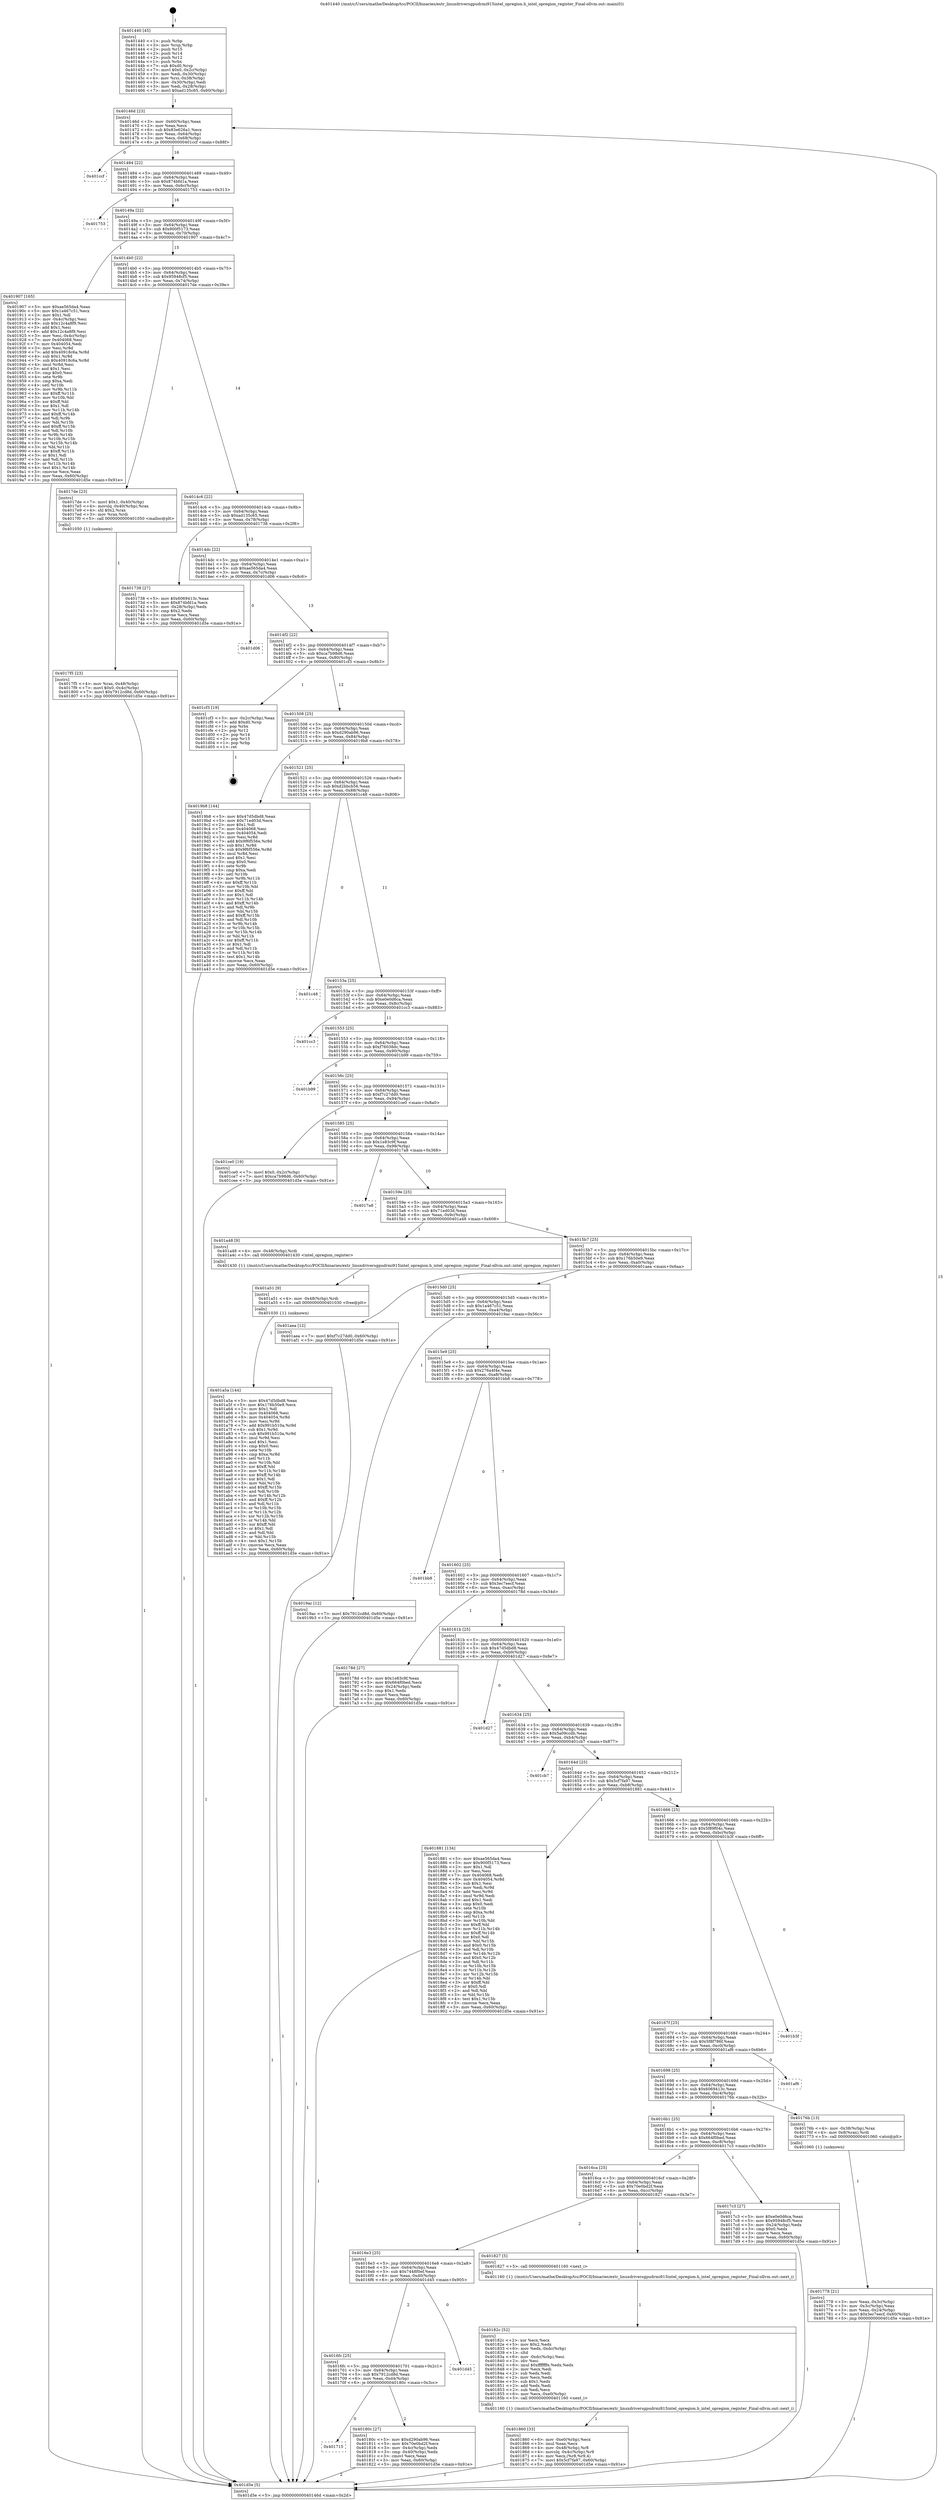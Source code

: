 digraph "0x401440" {
  label = "0x401440 (/mnt/c/Users/mathe/Desktop/tcc/POCII/binaries/extr_linuxdriversgpudrmi915intel_opregion.h_intel_opregion_register_Final-ollvm.out::main(0))"
  labelloc = "t"
  node[shape=record]

  Entry [label="",width=0.3,height=0.3,shape=circle,fillcolor=black,style=filled]
  "0x40146d" [label="{
     0x40146d [23]\l
     | [instrs]\l
     &nbsp;&nbsp;0x40146d \<+3\>: mov -0x60(%rbp),%eax\l
     &nbsp;&nbsp;0x401470 \<+2\>: mov %eax,%ecx\l
     &nbsp;&nbsp;0x401472 \<+6\>: sub $0x83e626a1,%ecx\l
     &nbsp;&nbsp;0x401478 \<+3\>: mov %eax,-0x64(%rbp)\l
     &nbsp;&nbsp;0x40147b \<+3\>: mov %ecx,-0x68(%rbp)\l
     &nbsp;&nbsp;0x40147e \<+6\>: je 0000000000401ccf \<main+0x88f\>\l
  }"]
  "0x401ccf" [label="{
     0x401ccf\l
  }", style=dashed]
  "0x401484" [label="{
     0x401484 [22]\l
     | [instrs]\l
     &nbsp;&nbsp;0x401484 \<+5\>: jmp 0000000000401489 \<main+0x49\>\l
     &nbsp;&nbsp;0x401489 \<+3\>: mov -0x64(%rbp),%eax\l
     &nbsp;&nbsp;0x40148c \<+5\>: sub $0x874bfd1a,%eax\l
     &nbsp;&nbsp;0x401491 \<+3\>: mov %eax,-0x6c(%rbp)\l
     &nbsp;&nbsp;0x401494 \<+6\>: je 0000000000401753 \<main+0x313\>\l
  }"]
  Exit [label="",width=0.3,height=0.3,shape=circle,fillcolor=black,style=filled,peripheries=2]
  "0x401753" [label="{
     0x401753\l
  }", style=dashed]
  "0x40149a" [label="{
     0x40149a [22]\l
     | [instrs]\l
     &nbsp;&nbsp;0x40149a \<+5\>: jmp 000000000040149f \<main+0x5f\>\l
     &nbsp;&nbsp;0x40149f \<+3\>: mov -0x64(%rbp),%eax\l
     &nbsp;&nbsp;0x4014a2 \<+5\>: sub $0x900f5173,%eax\l
     &nbsp;&nbsp;0x4014a7 \<+3\>: mov %eax,-0x70(%rbp)\l
     &nbsp;&nbsp;0x4014aa \<+6\>: je 0000000000401907 \<main+0x4c7\>\l
  }"]
  "0x401a5a" [label="{
     0x401a5a [144]\l
     | [instrs]\l
     &nbsp;&nbsp;0x401a5a \<+5\>: mov $0x47d5dbd8,%eax\l
     &nbsp;&nbsp;0x401a5f \<+5\>: mov $0x176b50e9,%ecx\l
     &nbsp;&nbsp;0x401a64 \<+2\>: mov $0x1,%dl\l
     &nbsp;&nbsp;0x401a66 \<+7\>: mov 0x404068,%esi\l
     &nbsp;&nbsp;0x401a6d \<+8\>: mov 0x404054,%r8d\l
     &nbsp;&nbsp;0x401a75 \<+3\>: mov %esi,%r9d\l
     &nbsp;&nbsp;0x401a78 \<+7\>: add $0x991b510a,%r9d\l
     &nbsp;&nbsp;0x401a7f \<+4\>: sub $0x1,%r9d\l
     &nbsp;&nbsp;0x401a83 \<+7\>: sub $0x991b510a,%r9d\l
     &nbsp;&nbsp;0x401a8a \<+4\>: imul %r9d,%esi\l
     &nbsp;&nbsp;0x401a8e \<+3\>: and $0x1,%esi\l
     &nbsp;&nbsp;0x401a91 \<+3\>: cmp $0x0,%esi\l
     &nbsp;&nbsp;0x401a94 \<+4\>: sete %r10b\l
     &nbsp;&nbsp;0x401a98 \<+4\>: cmp $0xa,%r8d\l
     &nbsp;&nbsp;0x401a9c \<+4\>: setl %r11b\l
     &nbsp;&nbsp;0x401aa0 \<+3\>: mov %r10b,%bl\l
     &nbsp;&nbsp;0x401aa3 \<+3\>: xor $0xff,%bl\l
     &nbsp;&nbsp;0x401aa6 \<+3\>: mov %r11b,%r14b\l
     &nbsp;&nbsp;0x401aa9 \<+4\>: xor $0xff,%r14b\l
     &nbsp;&nbsp;0x401aad \<+3\>: xor $0x1,%dl\l
     &nbsp;&nbsp;0x401ab0 \<+3\>: mov %bl,%r15b\l
     &nbsp;&nbsp;0x401ab3 \<+4\>: and $0xff,%r15b\l
     &nbsp;&nbsp;0x401ab7 \<+3\>: and %dl,%r10b\l
     &nbsp;&nbsp;0x401aba \<+3\>: mov %r14b,%r12b\l
     &nbsp;&nbsp;0x401abd \<+4\>: and $0xff,%r12b\l
     &nbsp;&nbsp;0x401ac1 \<+3\>: and %dl,%r11b\l
     &nbsp;&nbsp;0x401ac4 \<+3\>: or %r10b,%r15b\l
     &nbsp;&nbsp;0x401ac7 \<+3\>: or %r11b,%r12b\l
     &nbsp;&nbsp;0x401aca \<+3\>: xor %r12b,%r15b\l
     &nbsp;&nbsp;0x401acd \<+3\>: or %r14b,%bl\l
     &nbsp;&nbsp;0x401ad0 \<+3\>: xor $0xff,%bl\l
     &nbsp;&nbsp;0x401ad3 \<+3\>: or $0x1,%dl\l
     &nbsp;&nbsp;0x401ad6 \<+2\>: and %dl,%bl\l
     &nbsp;&nbsp;0x401ad8 \<+3\>: or %bl,%r15b\l
     &nbsp;&nbsp;0x401adb \<+4\>: test $0x1,%r15b\l
     &nbsp;&nbsp;0x401adf \<+3\>: cmovne %ecx,%eax\l
     &nbsp;&nbsp;0x401ae2 \<+3\>: mov %eax,-0x60(%rbp)\l
     &nbsp;&nbsp;0x401ae5 \<+5\>: jmp 0000000000401d5e \<main+0x91e\>\l
  }"]
  "0x401907" [label="{
     0x401907 [165]\l
     | [instrs]\l
     &nbsp;&nbsp;0x401907 \<+5\>: mov $0xae565da4,%eax\l
     &nbsp;&nbsp;0x40190c \<+5\>: mov $0x1a467c51,%ecx\l
     &nbsp;&nbsp;0x401911 \<+2\>: mov $0x1,%dl\l
     &nbsp;&nbsp;0x401913 \<+3\>: mov -0x4c(%rbp),%esi\l
     &nbsp;&nbsp;0x401916 \<+6\>: sub $0x12c4a8f9,%esi\l
     &nbsp;&nbsp;0x40191c \<+3\>: add $0x1,%esi\l
     &nbsp;&nbsp;0x40191f \<+6\>: add $0x12c4a8f9,%esi\l
     &nbsp;&nbsp;0x401925 \<+3\>: mov %esi,-0x4c(%rbp)\l
     &nbsp;&nbsp;0x401928 \<+7\>: mov 0x404068,%esi\l
     &nbsp;&nbsp;0x40192f \<+7\>: mov 0x404054,%edi\l
     &nbsp;&nbsp;0x401936 \<+3\>: mov %esi,%r8d\l
     &nbsp;&nbsp;0x401939 \<+7\>: add $0x40918c6a,%r8d\l
     &nbsp;&nbsp;0x401940 \<+4\>: sub $0x1,%r8d\l
     &nbsp;&nbsp;0x401944 \<+7\>: sub $0x40918c6a,%r8d\l
     &nbsp;&nbsp;0x40194b \<+4\>: imul %r8d,%esi\l
     &nbsp;&nbsp;0x40194f \<+3\>: and $0x1,%esi\l
     &nbsp;&nbsp;0x401952 \<+3\>: cmp $0x0,%esi\l
     &nbsp;&nbsp;0x401955 \<+4\>: sete %r9b\l
     &nbsp;&nbsp;0x401959 \<+3\>: cmp $0xa,%edi\l
     &nbsp;&nbsp;0x40195c \<+4\>: setl %r10b\l
     &nbsp;&nbsp;0x401960 \<+3\>: mov %r9b,%r11b\l
     &nbsp;&nbsp;0x401963 \<+4\>: xor $0xff,%r11b\l
     &nbsp;&nbsp;0x401967 \<+3\>: mov %r10b,%bl\l
     &nbsp;&nbsp;0x40196a \<+3\>: xor $0xff,%bl\l
     &nbsp;&nbsp;0x40196d \<+3\>: xor $0x1,%dl\l
     &nbsp;&nbsp;0x401970 \<+3\>: mov %r11b,%r14b\l
     &nbsp;&nbsp;0x401973 \<+4\>: and $0xff,%r14b\l
     &nbsp;&nbsp;0x401977 \<+3\>: and %dl,%r9b\l
     &nbsp;&nbsp;0x40197a \<+3\>: mov %bl,%r15b\l
     &nbsp;&nbsp;0x40197d \<+4\>: and $0xff,%r15b\l
     &nbsp;&nbsp;0x401981 \<+3\>: and %dl,%r10b\l
     &nbsp;&nbsp;0x401984 \<+3\>: or %r9b,%r14b\l
     &nbsp;&nbsp;0x401987 \<+3\>: or %r10b,%r15b\l
     &nbsp;&nbsp;0x40198a \<+3\>: xor %r15b,%r14b\l
     &nbsp;&nbsp;0x40198d \<+3\>: or %bl,%r11b\l
     &nbsp;&nbsp;0x401990 \<+4\>: xor $0xff,%r11b\l
     &nbsp;&nbsp;0x401994 \<+3\>: or $0x1,%dl\l
     &nbsp;&nbsp;0x401997 \<+3\>: and %dl,%r11b\l
     &nbsp;&nbsp;0x40199a \<+3\>: or %r11b,%r14b\l
     &nbsp;&nbsp;0x40199d \<+4\>: test $0x1,%r14b\l
     &nbsp;&nbsp;0x4019a1 \<+3\>: cmovne %ecx,%eax\l
     &nbsp;&nbsp;0x4019a4 \<+3\>: mov %eax,-0x60(%rbp)\l
     &nbsp;&nbsp;0x4019a7 \<+5\>: jmp 0000000000401d5e \<main+0x91e\>\l
  }"]
  "0x4014b0" [label="{
     0x4014b0 [22]\l
     | [instrs]\l
     &nbsp;&nbsp;0x4014b0 \<+5\>: jmp 00000000004014b5 \<main+0x75\>\l
     &nbsp;&nbsp;0x4014b5 \<+3\>: mov -0x64(%rbp),%eax\l
     &nbsp;&nbsp;0x4014b8 \<+5\>: sub $0x95948cf5,%eax\l
     &nbsp;&nbsp;0x4014bd \<+3\>: mov %eax,-0x74(%rbp)\l
     &nbsp;&nbsp;0x4014c0 \<+6\>: je 00000000004017de \<main+0x39e\>\l
  }"]
  "0x401a51" [label="{
     0x401a51 [9]\l
     | [instrs]\l
     &nbsp;&nbsp;0x401a51 \<+4\>: mov -0x48(%rbp),%rdi\l
     &nbsp;&nbsp;0x401a55 \<+5\>: call 0000000000401030 \<free@plt\>\l
     | [calls]\l
     &nbsp;&nbsp;0x401030 \{1\} (unknown)\l
  }"]
  "0x4017de" [label="{
     0x4017de [23]\l
     | [instrs]\l
     &nbsp;&nbsp;0x4017de \<+7\>: movl $0x1,-0x40(%rbp)\l
     &nbsp;&nbsp;0x4017e5 \<+4\>: movslq -0x40(%rbp),%rax\l
     &nbsp;&nbsp;0x4017e9 \<+4\>: shl $0x2,%rax\l
     &nbsp;&nbsp;0x4017ed \<+3\>: mov %rax,%rdi\l
     &nbsp;&nbsp;0x4017f0 \<+5\>: call 0000000000401050 \<malloc@plt\>\l
     | [calls]\l
     &nbsp;&nbsp;0x401050 \{1\} (unknown)\l
  }"]
  "0x4014c6" [label="{
     0x4014c6 [22]\l
     | [instrs]\l
     &nbsp;&nbsp;0x4014c6 \<+5\>: jmp 00000000004014cb \<main+0x8b\>\l
     &nbsp;&nbsp;0x4014cb \<+3\>: mov -0x64(%rbp),%eax\l
     &nbsp;&nbsp;0x4014ce \<+5\>: sub $0xad135c65,%eax\l
     &nbsp;&nbsp;0x4014d3 \<+3\>: mov %eax,-0x78(%rbp)\l
     &nbsp;&nbsp;0x4014d6 \<+6\>: je 0000000000401738 \<main+0x2f8\>\l
  }"]
  "0x401860" [label="{
     0x401860 [33]\l
     | [instrs]\l
     &nbsp;&nbsp;0x401860 \<+6\>: mov -0xe0(%rbp),%ecx\l
     &nbsp;&nbsp;0x401866 \<+3\>: imul %eax,%ecx\l
     &nbsp;&nbsp;0x401869 \<+4\>: mov -0x48(%rbp),%r8\l
     &nbsp;&nbsp;0x40186d \<+4\>: movslq -0x4c(%rbp),%r9\l
     &nbsp;&nbsp;0x401871 \<+4\>: mov %ecx,(%r8,%r9,4)\l
     &nbsp;&nbsp;0x401875 \<+7\>: movl $0x5cf7fa97,-0x60(%rbp)\l
     &nbsp;&nbsp;0x40187c \<+5\>: jmp 0000000000401d5e \<main+0x91e\>\l
  }"]
  "0x401738" [label="{
     0x401738 [27]\l
     | [instrs]\l
     &nbsp;&nbsp;0x401738 \<+5\>: mov $0x6069413c,%eax\l
     &nbsp;&nbsp;0x40173d \<+5\>: mov $0x874bfd1a,%ecx\l
     &nbsp;&nbsp;0x401742 \<+3\>: mov -0x28(%rbp),%edx\l
     &nbsp;&nbsp;0x401745 \<+3\>: cmp $0x2,%edx\l
     &nbsp;&nbsp;0x401748 \<+3\>: cmovne %ecx,%eax\l
     &nbsp;&nbsp;0x40174b \<+3\>: mov %eax,-0x60(%rbp)\l
     &nbsp;&nbsp;0x40174e \<+5\>: jmp 0000000000401d5e \<main+0x91e\>\l
  }"]
  "0x4014dc" [label="{
     0x4014dc [22]\l
     | [instrs]\l
     &nbsp;&nbsp;0x4014dc \<+5\>: jmp 00000000004014e1 \<main+0xa1\>\l
     &nbsp;&nbsp;0x4014e1 \<+3\>: mov -0x64(%rbp),%eax\l
     &nbsp;&nbsp;0x4014e4 \<+5\>: sub $0xae565da4,%eax\l
     &nbsp;&nbsp;0x4014e9 \<+3\>: mov %eax,-0x7c(%rbp)\l
     &nbsp;&nbsp;0x4014ec \<+6\>: je 0000000000401d06 \<main+0x8c6\>\l
  }"]
  "0x401d5e" [label="{
     0x401d5e [5]\l
     | [instrs]\l
     &nbsp;&nbsp;0x401d5e \<+5\>: jmp 000000000040146d \<main+0x2d\>\l
  }"]
  "0x401440" [label="{
     0x401440 [45]\l
     | [instrs]\l
     &nbsp;&nbsp;0x401440 \<+1\>: push %rbp\l
     &nbsp;&nbsp;0x401441 \<+3\>: mov %rsp,%rbp\l
     &nbsp;&nbsp;0x401444 \<+2\>: push %r15\l
     &nbsp;&nbsp;0x401446 \<+2\>: push %r14\l
     &nbsp;&nbsp;0x401448 \<+2\>: push %r12\l
     &nbsp;&nbsp;0x40144a \<+1\>: push %rbx\l
     &nbsp;&nbsp;0x40144b \<+7\>: sub $0xd0,%rsp\l
     &nbsp;&nbsp;0x401452 \<+7\>: movl $0x0,-0x2c(%rbp)\l
     &nbsp;&nbsp;0x401459 \<+3\>: mov %edi,-0x30(%rbp)\l
     &nbsp;&nbsp;0x40145c \<+4\>: mov %rsi,-0x38(%rbp)\l
     &nbsp;&nbsp;0x401460 \<+3\>: mov -0x30(%rbp),%edi\l
     &nbsp;&nbsp;0x401463 \<+3\>: mov %edi,-0x28(%rbp)\l
     &nbsp;&nbsp;0x401466 \<+7\>: movl $0xad135c65,-0x60(%rbp)\l
  }"]
  "0x40182c" [label="{
     0x40182c [52]\l
     | [instrs]\l
     &nbsp;&nbsp;0x40182c \<+2\>: xor %ecx,%ecx\l
     &nbsp;&nbsp;0x40182e \<+5\>: mov $0x2,%edx\l
     &nbsp;&nbsp;0x401833 \<+6\>: mov %edx,-0xdc(%rbp)\l
     &nbsp;&nbsp;0x401839 \<+1\>: cltd\l
     &nbsp;&nbsp;0x40183a \<+6\>: mov -0xdc(%rbp),%esi\l
     &nbsp;&nbsp;0x401840 \<+2\>: idiv %esi\l
     &nbsp;&nbsp;0x401842 \<+6\>: imul $0xfffffffe,%edx,%edx\l
     &nbsp;&nbsp;0x401848 \<+2\>: mov %ecx,%edi\l
     &nbsp;&nbsp;0x40184a \<+2\>: sub %edx,%edi\l
     &nbsp;&nbsp;0x40184c \<+2\>: mov %ecx,%edx\l
     &nbsp;&nbsp;0x40184e \<+3\>: sub $0x1,%edx\l
     &nbsp;&nbsp;0x401851 \<+2\>: add %edx,%edi\l
     &nbsp;&nbsp;0x401853 \<+2\>: sub %edi,%ecx\l
     &nbsp;&nbsp;0x401855 \<+6\>: mov %ecx,-0xe0(%rbp)\l
     &nbsp;&nbsp;0x40185b \<+5\>: call 0000000000401160 \<next_i\>\l
     | [calls]\l
     &nbsp;&nbsp;0x401160 \{1\} (/mnt/c/Users/mathe/Desktop/tcc/POCII/binaries/extr_linuxdriversgpudrmi915intel_opregion.h_intel_opregion_register_Final-ollvm.out::next_i)\l
  }"]
  "0x401d06" [label="{
     0x401d06\l
  }", style=dashed]
  "0x4014f2" [label="{
     0x4014f2 [22]\l
     | [instrs]\l
     &nbsp;&nbsp;0x4014f2 \<+5\>: jmp 00000000004014f7 \<main+0xb7\>\l
     &nbsp;&nbsp;0x4014f7 \<+3\>: mov -0x64(%rbp),%eax\l
     &nbsp;&nbsp;0x4014fa \<+5\>: sub $0xca7b98d6,%eax\l
     &nbsp;&nbsp;0x4014ff \<+3\>: mov %eax,-0x80(%rbp)\l
     &nbsp;&nbsp;0x401502 \<+6\>: je 0000000000401cf3 \<main+0x8b3\>\l
  }"]
  "0x401715" [label="{
     0x401715\l
  }", style=dashed]
  "0x401cf3" [label="{
     0x401cf3 [19]\l
     | [instrs]\l
     &nbsp;&nbsp;0x401cf3 \<+3\>: mov -0x2c(%rbp),%eax\l
     &nbsp;&nbsp;0x401cf6 \<+7\>: add $0xd0,%rsp\l
     &nbsp;&nbsp;0x401cfd \<+1\>: pop %rbx\l
     &nbsp;&nbsp;0x401cfe \<+2\>: pop %r12\l
     &nbsp;&nbsp;0x401d00 \<+2\>: pop %r14\l
     &nbsp;&nbsp;0x401d02 \<+2\>: pop %r15\l
     &nbsp;&nbsp;0x401d04 \<+1\>: pop %rbp\l
     &nbsp;&nbsp;0x401d05 \<+1\>: ret\l
  }"]
  "0x401508" [label="{
     0x401508 [25]\l
     | [instrs]\l
     &nbsp;&nbsp;0x401508 \<+5\>: jmp 000000000040150d \<main+0xcd\>\l
     &nbsp;&nbsp;0x40150d \<+3\>: mov -0x64(%rbp),%eax\l
     &nbsp;&nbsp;0x401510 \<+5\>: sub $0xd290ab96,%eax\l
     &nbsp;&nbsp;0x401515 \<+6\>: mov %eax,-0x84(%rbp)\l
     &nbsp;&nbsp;0x40151b \<+6\>: je 00000000004019b8 \<main+0x578\>\l
  }"]
  "0x40180c" [label="{
     0x40180c [27]\l
     | [instrs]\l
     &nbsp;&nbsp;0x40180c \<+5\>: mov $0xd290ab96,%eax\l
     &nbsp;&nbsp;0x401811 \<+5\>: mov $0x70e0bd2f,%ecx\l
     &nbsp;&nbsp;0x401816 \<+3\>: mov -0x4c(%rbp),%edx\l
     &nbsp;&nbsp;0x401819 \<+3\>: cmp -0x40(%rbp),%edx\l
     &nbsp;&nbsp;0x40181c \<+3\>: cmovl %ecx,%eax\l
     &nbsp;&nbsp;0x40181f \<+3\>: mov %eax,-0x60(%rbp)\l
     &nbsp;&nbsp;0x401822 \<+5\>: jmp 0000000000401d5e \<main+0x91e\>\l
  }"]
  "0x4019b8" [label="{
     0x4019b8 [144]\l
     | [instrs]\l
     &nbsp;&nbsp;0x4019b8 \<+5\>: mov $0x47d5dbd8,%eax\l
     &nbsp;&nbsp;0x4019bd \<+5\>: mov $0x71ed03d,%ecx\l
     &nbsp;&nbsp;0x4019c2 \<+2\>: mov $0x1,%dl\l
     &nbsp;&nbsp;0x4019c4 \<+7\>: mov 0x404068,%esi\l
     &nbsp;&nbsp;0x4019cb \<+7\>: mov 0x404054,%edi\l
     &nbsp;&nbsp;0x4019d2 \<+3\>: mov %esi,%r8d\l
     &nbsp;&nbsp;0x4019d5 \<+7\>: add $0x9f6f556e,%r8d\l
     &nbsp;&nbsp;0x4019dc \<+4\>: sub $0x1,%r8d\l
     &nbsp;&nbsp;0x4019e0 \<+7\>: sub $0x9f6f556e,%r8d\l
     &nbsp;&nbsp;0x4019e7 \<+4\>: imul %r8d,%esi\l
     &nbsp;&nbsp;0x4019eb \<+3\>: and $0x1,%esi\l
     &nbsp;&nbsp;0x4019ee \<+3\>: cmp $0x0,%esi\l
     &nbsp;&nbsp;0x4019f1 \<+4\>: sete %r9b\l
     &nbsp;&nbsp;0x4019f5 \<+3\>: cmp $0xa,%edi\l
     &nbsp;&nbsp;0x4019f8 \<+4\>: setl %r10b\l
     &nbsp;&nbsp;0x4019fc \<+3\>: mov %r9b,%r11b\l
     &nbsp;&nbsp;0x4019ff \<+4\>: xor $0xff,%r11b\l
     &nbsp;&nbsp;0x401a03 \<+3\>: mov %r10b,%bl\l
     &nbsp;&nbsp;0x401a06 \<+3\>: xor $0xff,%bl\l
     &nbsp;&nbsp;0x401a09 \<+3\>: xor $0x1,%dl\l
     &nbsp;&nbsp;0x401a0c \<+3\>: mov %r11b,%r14b\l
     &nbsp;&nbsp;0x401a0f \<+4\>: and $0xff,%r14b\l
     &nbsp;&nbsp;0x401a13 \<+3\>: and %dl,%r9b\l
     &nbsp;&nbsp;0x401a16 \<+3\>: mov %bl,%r15b\l
     &nbsp;&nbsp;0x401a19 \<+4\>: and $0xff,%r15b\l
     &nbsp;&nbsp;0x401a1d \<+3\>: and %dl,%r10b\l
     &nbsp;&nbsp;0x401a20 \<+3\>: or %r9b,%r14b\l
     &nbsp;&nbsp;0x401a23 \<+3\>: or %r10b,%r15b\l
     &nbsp;&nbsp;0x401a26 \<+3\>: xor %r15b,%r14b\l
     &nbsp;&nbsp;0x401a29 \<+3\>: or %bl,%r11b\l
     &nbsp;&nbsp;0x401a2c \<+4\>: xor $0xff,%r11b\l
     &nbsp;&nbsp;0x401a30 \<+3\>: or $0x1,%dl\l
     &nbsp;&nbsp;0x401a33 \<+3\>: and %dl,%r11b\l
     &nbsp;&nbsp;0x401a36 \<+3\>: or %r11b,%r14b\l
     &nbsp;&nbsp;0x401a39 \<+4\>: test $0x1,%r14b\l
     &nbsp;&nbsp;0x401a3d \<+3\>: cmovne %ecx,%eax\l
     &nbsp;&nbsp;0x401a40 \<+3\>: mov %eax,-0x60(%rbp)\l
     &nbsp;&nbsp;0x401a43 \<+5\>: jmp 0000000000401d5e \<main+0x91e\>\l
  }"]
  "0x401521" [label="{
     0x401521 [25]\l
     | [instrs]\l
     &nbsp;&nbsp;0x401521 \<+5\>: jmp 0000000000401526 \<main+0xe6\>\l
     &nbsp;&nbsp;0x401526 \<+3\>: mov -0x64(%rbp),%eax\l
     &nbsp;&nbsp;0x401529 \<+5\>: sub $0xd2bbcb56,%eax\l
     &nbsp;&nbsp;0x40152e \<+6\>: mov %eax,-0x88(%rbp)\l
     &nbsp;&nbsp;0x401534 \<+6\>: je 0000000000401c48 \<main+0x808\>\l
  }"]
  "0x4016fc" [label="{
     0x4016fc [25]\l
     | [instrs]\l
     &nbsp;&nbsp;0x4016fc \<+5\>: jmp 0000000000401701 \<main+0x2c1\>\l
     &nbsp;&nbsp;0x401701 \<+3\>: mov -0x64(%rbp),%eax\l
     &nbsp;&nbsp;0x401704 \<+5\>: sub $0x7912cd8d,%eax\l
     &nbsp;&nbsp;0x401709 \<+6\>: mov %eax,-0xd4(%rbp)\l
     &nbsp;&nbsp;0x40170f \<+6\>: je 000000000040180c \<main+0x3cc\>\l
  }"]
  "0x401c48" [label="{
     0x401c48\l
  }", style=dashed]
  "0x40153a" [label="{
     0x40153a [25]\l
     | [instrs]\l
     &nbsp;&nbsp;0x40153a \<+5\>: jmp 000000000040153f \<main+0xff\>\l
     &nbsp;&nbsp;0x40153f \<+3\>: mov -0x64(%rbp),%eax\l
     &nbsp;&nbsp;0x401542 \<+5\>: sub $0xe0e0d6ca,%eax\l
     &nbsp;&nbsp;0x401547 \<+6\>: mov %eax,-0x8c(%rbp)\l
     &nbsp;&nbsp;0x40154d \<+6\>: je 0000000000401cc3 \<main+0x883\>\l
  }"]
  "0x401d45" [label="{
     0x401d45\l
  }", style=dashed]
  "0x401cc3" [label="{
     0x401cc3\l
  }", style=dashed]
  "0x401553" [label="{
     0x401553 [25]\l
     | [instrs]\l
     &nbsp;&nbsp;0x401553 \<+5\>: jmp 0000000000401558 \<main+0x118\>\l
     &nbsp;&nbsp;0x401558 \<+3\>: mov -0x64(%rbp),%eax\l
     &nbsp;&nbsp;0x40155b \<+5\>: sub $0xf76038dc,%eax\l
     &nbsp;&nbsp;0x401560 \<+6\>: mov %eax,-0x90(%rbp)\l
     &nbsp;&nbsp;0x401566 \<+6\>: je 0000000000401b99 \<main+0x759\>\l
  }"]
  "0x4016e3" [label="{
     0x4016e3 [25]\l
     | [instrs]\l
     &nbsp;&nbsp;0x4016e3 \<+5\>: jmp 00000000004016e8 \<main+0x2a8\>\l
     &nbsp;&nbsp;0x4016e8 \<+3\>: mov -0x64(%rbp),%eax\l
     &nbsp;&nbsp;0x4016eb \<+5\>: sub $0x7448f0ef,%eax\l
     &nbsp;&nbsp;0x4016f0 \<+6\>: mov %eax,-0xd0(%rbp)\l
     &nbsp;&nbsp;0x4016f6 \<+6\>: je 0000000000401d45 \<main+0x905\>\l
  }"]
  "0x401b99" [label="{
     0x401b99\l
  }", style=dashed]
  "0x40156c" [label="{
     0x40156c [25]\l
     | [instrs]\l
     &nbsp;&nbsp;0x40156c \<+5\>: jmp 0000000000401571 \<main+0x131\>\l
     &nbsp;&nbsp;0x401571 \<+3\>: mov -0x64(%rbp),%eax\l
     &nbsp;&nbsp;0x401574 \<+5\>: sub $0xf7c27dd0,%eax\l
     &nbsp;&nbsp;0x401579 \<+6\>: mov %eax,-0x94(%rbp)\l
     &nbsp;&nbsp;0x40157f \<+6\>: je 0000000000401ce0 \<main+0x8a0\>\l
  }"]
  "0x401827" [label="{
     0x401827 [5]\l
     | [instrs]\l
     &nbsp;&nbsp;0x401827 \<+5\>: call 0000000000401160 \<next_i\>\l
     | [calls]\l
     &nbsp;&nbsp;0x401160 \{1\} (/mnt/c/Users/mathe/Desktop/tcc/POCII/binaries/extr_linuxdriversgpudrmi915intel_opregion.h_intel_opregion_register_Final-ollvm.out::next_i)\l
  }"]
  "0x401ce0" [label="{
     0x401ce0 [19]\l
     | [instrs]\l
     &nbsp;&nbsp;0x401ce0 \<+7\>: movl $0x0,-0x2c(%rbp)\l
     &nbsp;&nbsp;0x401ce7 \<+7\>: movl $0xca7b98d6,-0x60(%rbp)\l
     &nbsp;&nbsp;0x401cee \<+5\>: jmp 0000000000401d5e \<main+0x91e\>\l
  }"]
  "0x401585" [label="{
     0x401585 [25]\l
     | [instrs]\l
     &nbsp;&nbsp;0x401585 \<+5\>: jmp 000000000040158a \<main+0x14a\>\l
     &nbsp;&nbsp;0x40158a \<+3\>: mov -0x64(%rbp),%eax\l
     &nbsp;&nbsp;0x40158d \<+5\>: sub $0x1e83c9f,%eax\l
     &nbsp;&nbsp;0x401592 \<+6\>: mov %eax,-0x98(%rbp)\l
     &nbsp;&nbsp;0x401598 \<+6\>: je 00000000004017a8 \<main+0x368\>\l
  }"]
  "0x4017f5" [label="{
     0x4017f5 [23]\l
     | [instrs]\l
     &nbsp;&nbsp;0x4017f5 \<+4\>: mov %rax,-0x48(%rbp)\l
     &nbsp;&nbsp;0x4017f9 \<+7\>: movl $0x0,-0x4c(%rbp)\l
     &nbsp;&nbsp;0x401800 \<+7\>: movl $0x7912cd8d,-0x60(%rbp)\l
     &nbsp;&nbsp;0x401807 \<+5\>: jmp 0000000000401d5e \<main+0x91e\>\l
  }"]
  "0x4017a8" [label="{
     0x4017a8\l
  }", style=dashed]
  "0x40159e" [label="{
     0x40159e [25]\l
     | [instrs]\l
     &nbsp;&nbsp;0x40159e \<+5\>: jmp 00000000004015a3 \<main+0x163\>\l
     &nbsp;&nbsp;0x4015a3 \<+3\>: mov -0x64(%rbp),%eax\l
     &nbsp;&nbsp;0x4015a6 \<+5\>: sub $0x71ed03d,%eax\l
     &nbsp;&nbsp;0x4015ab \<+6\>: mov %eax,-0x9c(%rbp)\l
     &nbsp;&nbsp;0x4015b1 \<+6\>: je 0000000000401a48 \<main+0x608\>\l
  }"]
  "0x4016ca" [label="{
     0x4016ca [25]\l
     | [instrs]\l
     &nbsp;&nbsp;0x4016ca \<+5\>: jmp 00000000004016cf \<main+0x28f\>\l
     &nbsp;&nbsp;0x4016cf \<+3\>: mov -0x64(%rbp),%eax\l
     &nbsp;&nbsp;0x4016d2 \<+5\>: sub $0x70e0bd2f,%eax\l
     &nbsp;&nbsp;0x4016d7 \<+6\>: mov %eax,-0xcc(%rbp)\l
     &nbsp;&nbsp;0x4016dd \<+6\>: je 0000000000401827 \<main+0x3e7\>\l
  }"]
  "0x401a48" [label="{
     0x401a48 [9]\l
     | [instrs]\l
     &nbsp;&nbsp;0x401a48 \<+4\>: mov -0x48(%rbp),%rdi\l
     &nbsp;&nbsp;0x401a4c \<+5\>: call 0000000000401430 \<intel_opregion_register\>\l
     | [calls]\l
     &nbsp;&nbsp;0x401430 \{1\} (/mnt/c/Users/mathe/Desktop/tcc/POCII/binaries/extr_linuxdriversgpudrmi915intel_opregion.h_intel_opregion_register_Final-ollvm.out::intel_opregion_register)\l
  }"]
  "0x4015b7" [label="{
     0x4015b7 [25]\l
     | [instrs]\l
     &nbsp;&nbsp;0x4015b7 \<+5\>: jmp 00000000004015bc \<main+0x17c\>\l
     &nbsp;&nbsp;0x4015bc \<+3\>: mov -0x64(%rbp),%eax\l
     &nbsp;&nbsp;0x4015bf \<+5\>: sub $0x176b50e9,%eax\l
     &nbsp;&nbsp;0x4015c4 \<+6\>: mov %eax,-0xa0(%rbp)\l
     &nbsp;&nbsp;0x4015ca \<+6\>: je 0000000000401aea \<main+0x6aa\>\l
  }"]
  "0x4017c3" [label="{
     0x4017c3 [27]\l
     | [instrs]\l
     &nbsp;&nbsp;0x4017c3 \<+5\>: mov $0xe0e0d6ca,%eax\l
     &nbsp;&nbsp;0x4017c8 \<+5\>: mov $0x95948cf5,%ecx\l
     &nbsp;&nbsp;0x4017cd \<+3\>: mov -0x24(%rbp),%edx\l
     &nbsp;&nbsp;0x4017d0 \<+3\>: cmp $0x0,%edx\l
     &nbsp;&nbsp;0x4017d3 \<+3\>: cmove %ecx,%eax\l
     &nbsp;&nbsp;0x4017d6 \<+3\>: mov %eax,-0x60(%rbp)\l
     &nbsp;&nbsp;0x4017d9 \<+5\>: jmp 0000000000401d5e \<main+0x91e\>\l
  }"]
  "0x401aea" [label="{
     0x401aea [12]\l
     | [instrs]\l
     &nbsp;&nbsp;0x401aea \<+7\>: movl $0xf7c27dd0,-0x60(%rbp)\l
     &nbsp;&nbsp;0x401af1 \<+5\>: jmp 0000000000401d5e \<main+0x91e\>\l
  }"]
  "0x4015d0" [label="{
     0x4015d0 [25]\l
     | [instrs]\l
     &nbsp;&nbsp;0x4015d0 \<+5\>: jmp 00000000004015d5 \<main+0x195\>\l
     &nbsp;&nbsp;0x4015d5 \<+3\>: mov -0x64(%rbp),%eax\l
     &nbsp;&nbsp;0x4015d8 \<+5\>: sub $0x1a467c51,%eax\l
     &nbsp;&nbsp;0x4015dd \<+6\>: mov %eax,-0xa4(%rbp)\l
     &nbsp;&nbsp;0x4015e3 \<+6\>: je 00000000004019ac \<main+0x56c\>\l
  }"]
  "0x401778" [label="{
     0x401778 [21]\l
     | [instrs]\l
     &nbsp;&nbsp;0x401778 \<+3\>: mov %eax,-0x3c(%rbp)\l
     &nbsp;&nbsp;0x40177b \<+3\>: mov -0x3c(%rbp),%eax\l
     &nbsp;&nbsp;0x40177e \<+3\>: mov %eax,-0x24(%rbp)\l
     &nbsp;&nbsp;0x401781 \<+7\>: movl $0x3ec7eecf,-0x60(%rbp)\l
     &nbsp;&nbsp;0x401788 \<+5\>: jmp 0000000000401d5e \<main+0x91e\>\l
  }"]
  "0x4019ac" [label="{
     0x4019ac [12]\l
     | [instrs]\l
     &nbsp;&nbsp;0x4019ac \<+7\>: movl $0x7912cd8d,-0x60(%rbp)\l
     &nbsp;&nbsp;0x4019b3 \<+5\>: jmp 0000000000401d5e \<main+0x91e\>\l
  }"]
  "0x4015e9" [label="{
     0x4015e9 [25]\l
     | [instrs]\l
     &nbsp;&nbsp;0x4015e9 \<+5\>: jmp 00000000004015ee \<main+0x1ae\>\l
     &nbsp;&nbsp;0x4015ee \<+3\>: mov -0x64(%rbp),%eax\l
     &nbsp;&nbsp;0x4015f1 \<+5\>: sub $0x276a4f4e,%eax\l
     &nbsp;&nbsp;0x4015f6 \<+6\>: mov %eax,-0xa8(%rbp)\l
     &nbsp;&nbsp;0x4015fc \<+6\>: je 0000000000401bb8 \<main+0x778\>\l
  }"]
  "0x4016b1" [label="{
     0x4016b1 [25]\l
     | [instrs]\l
     &nbsp;&nbsp;0x4016b1 \<+5\>: jmp 00000000004016b6 \<main+0x276\>\l
     &nbsp;&nbsp;0x4016b6 \<+3\>: mov -0x64(%rbp),%eax\l
     &nbsp;&nbsp;0x4016b9 \<+5\>: sub $0x664f0bed,%eax\l
     &nbsp;&nbsp;0x4016be \<+6\>: mov %eax,-0xc8(%rbp)\l
     &nbsp;&nbsp;0x4016c4 \<+6\>: je 00000000004017c3 \<main+0x383\>\l
  }"]
  "0x401bb8" [label="{
     0x401bb8\l
  }", style=dashed]
  "0x401602" [label="{
     0x401602 [25]\l
     | [instrs]\l
     &nbsp;&nbsp;0x401602 \<+5\>: jmp 0000000000401607 \<main+0x1c7\>\l
     &nbsp;&nbsp;0x401607 \<+3\>: mov -0x64(%rbp),%eax\l
     &nbsp;&nbsp;0x40160a \<+5\>: sub $0x3ec7eecf,%eax\l
     &nbsp;&nbsp;0x40160f \<+6\>: mov %eax,-0xac(%rbp)\l
     &nbsp;&nbsp;0x401615 \<+6\>: je 000000000040178d \<main+0x34d\>\l
  }"]
  "0x40176b" [label="{
     0x40176b [13]\l
     | [instrs]\l
     &nbsp;&nbsp;0x40176b \<+4\>: mov -0x38(%rbp),%rax\l
     &nbsp;&nbsp;0x40176f \<+4\>: mov 0x8(%rax),%rdi\l
     &nbsp;&nbsp;0x401773 \<+5\>: call 0000000000401060 \<atoi@plt\>\l
     | [calls]\l
     &nbsp;&nbsp;0x401060 \{1\} (unknown)\l
  }"]
  "0x40178d" [label="{
     0x40178d [27]\l
     | [instrs]\l
     &nbsp;&nbsp;0x40178d \<+5\>: mov $0x1e83c9f,%eax\l
     &nbsp;&nbsp;0x401792 \<+5\>: mov $0x664f0bed,%ecx\l
     &nbsp;&nbsp;0x401797 \<+3\>: mov -0x24(%rbp),%edx\l
     &nbsp;&nbsp;0x40179a \<+3\>: cmp $0x1,%edx\l
     &nbsp;&nbsp;0x40179d \<+3\>: cmovl %ecx,%eax\l
     &nbsp;&nbsp;0x4017a0 \<+3\>: mov %eax,-0x60(%rbp)\l
     &nbsp;&nbsp;0x4017a3 \<+5\>: jmp 0000000000401d5e \<main+0x91e\>\l
  }"]
  "0x40161b" [label="{
     0x40161b [25]\l
     | [instrs]\l
     &nbsp;&nbsp;0x40161b \<+5\>: jmp 0000000000401620 \<main+0x1e0\>\l
     &nbsp;&nbsp;0x401620 \<+3\>: mov -0x64(%rbp),%eax\l
     &nbsp;&nbsp;0x401623 \<+5\>: sub $0x47d5dbd8,%eax\l
     &nbsp;&nbsp;0x401628 \<+6\>: mov %eax,-0xb0(%rbp)\l
     &nbsp;&nbsp;0x40162e \<+6\>: je 0000000000401d27 \<main+0x8e7\>\l
  }"]
  "0x401698" [label="{
     0x401698 [25]\l
     | [instrs]\l
     &nbsp;&nbsp;0x401698 \<+5\>: jmp 000000000040169d \<main+0x25d\>\l
     &nbsp;&nbsp;0x40169d \<+3\>: mov -0x64(%rbp),%eax\l
     &nbsp;&nbsp;0x4016a0 \<+5\>: sub $0x6069413c,%eax\l
     &nbsp;&nbsp;0x4016a5 \<+6\>: mov %eax,-0xc4(%rbp)\l
     &nbsp;&nbsp;0x4016ab \<+6\>: je 000000000040176b \<main+0x32b\>\l
  }"]
  "0x401d27" [label="{
     0x401d27\l
  }", style=dashed]
  "0x401634" [label="{
     0x401634 [25]\l
     | [instrs]\l
     &nbsp;&nbsp;0x401634 \<+5\>: jmp 0000000000401639 \<main+0x1f9\>\l
     &nbsp;&nbsp;0x401639 \<+3\>: mov -0x64(%rbp),%eax\l
     &nbsp;&nbsp;0x40163c \<+5\>: sub $0x5a09ccdb,%eax\l
     &nbsp;&nbsp;0x401641 \<+6\>: mov %eax,-0xb4(%rbp)\l
     &nbsp;&nbsp;0x401647 \<+6\>: je 0000000000401cb7 \<main+0x877\>\l
  }"]
  "0x401af6" [label="{
     0x401af6\l
  }", style=dashed]
  "0x401cb7" [label="{
     0x401cb7\l
  }", style=dashed]
  "0x40164d" [label="{
     0x40164d [25]\l
     | [instrs]\l
     &nbsp;&nbsp;0x40164d \<+5\>: jmp 0000000000401652 \<main+0x212\>\l
     &nbsp;&nbsp;0x401652 \<+3\>: mov -0x64(%rbp),%eax\l
     &nbsp;&nbsp;0x401655 \<+5\>: sub $0x5cf7fa97,%eax\l
     &nbsp;&nbsp;0x40165a \<+6\>: mov %eax,-0xb8(%rbp)\l
     &nbsp;&nbsp;0x401660 \<+6\>: je 0000000000401881 \<main+0x441\>\l
  }"]
  "0x40167f" [label="{
     0x40167f [25]\l
     | [instrs]\l
     &nbsp;&nbsp;0x40167f \<+5\>: jmp 0000000000401684 \<main+0x244\>\l
     &nbsp;&nbsp;0x401684 \<+3\>: mov -0x64(%rbp),%eax\l
     &nbsp;&nbsp;0x401687 \<+5\>: sub $0x5f8f786f,%eax\l
     &nbsp;&nbsp;0x40168c \<+6\>: mov %eax,-0xc0(%rbp)\l
     &nbsp;&nbsp;0x401692 \<+6\>: je 0000000000401af6 \<main+0x6b6\>\l
  }"]
  "0x401881" [label="{
     0x401881 [134]\l
     | [instrs]\l
     &nbsp;&nbsp;0x401881 \<+5\>: mov $0xae565da4,%eax\l
     &nbsp;&nbsp;0x401886 \<+5\>: mov $0x900f5173,%ecx\l
     &nbsp;&nbsp;0x40188b \<+2\>: mov $0x1,%dl\l
     &nbsp;&nbsp;0x40188d \<+2\>: xor %esi,%esi\l
     &nbsp;&nbsp;0x40188f \<+7\>: mov 0x404068,%edi\l
     &nbsp;&nbsp;0x401896 \<+8\>: mov 0x404054,%r8d\l
     &nbsp;&nbsp;0x40189e \<+3\>: sub $0x1,%esi\l
     &nbsp;&nbsp;0x4018a1 \<+3\>: mov %edi,%r9d\l
     &nbsp;&nbsp;0x4018a4 \<+3\>: add %esi,%r9d\l
     &nbsp;&nbsp;0x4018a7 \<+4\>: imul %r9d,%edi\l
     &nbsp;&nbsp;0x4018ab \<+3\>: and $0x1,%edi\l
     &nbsp;&nbsp;0x4018ae \<+3\>: cmp $0x0,%edi\l
     &nbsp;&nbsp;0x4018b1 \<+4\>: sete %r10b\l
     &nbsp;&nbsp;0x4018b5 \<+4\>: cmp $0xa,%r8d\l
     &nbsp;&nbsp;0x4018b9 \<+4\>: setl %r11b\l
     &nbsp;&nbsp;0x4018bd \<+3\>: mov %r10b,%bl\l
     &nbsp;&nbsp;0x4018c0 \<+3\>: xor $0xff,%bl\l
     &nbsp;&nbsp;0x4018c3 \<+3\>: mov %r11b,%r14b\l
     &nbsp;&nbsp;0x4018c6 \<+4\>: xor $0xff,%r14b\l
     &nbsp;&nbsp;0x4018ca \<+3\>: xor $0x0,%dl\l
     &nbsp;&nbsp;0x4018cd \<+3\>: mov %bl,%r15b\l
     &nbsp;&nbsp;0x4018d0 \<+4\>: and $0x0,%r15b\l
     &nbsp;&nbsp;0x4018d4 \<+3\>: and %dl,%r10b\l
     &nbsp;&nbsp;0x4018d7 \<+3\>: mov %r14b,%r12b\l
     &nbsp;&nbsp;0x4018da \<+4\>: and $0x0,%r12b\l
     &nbsp;&nbsp;0x4018de \<+3\>: and %dl,%r11b\l
     &nbsp;&nbsp;0x4018e1 \<+3\>: or %r10b,%r15b\l
     &nbsp;&nbsp;0x4018e4 \<+3\>: or %r11b,%r12b\l
     &nbsp;&nbsp;0x4018e7 \<+3\>: xor %r12b,%r15b\l
     &nbsp;&nbsp;0x4018ea \<+3\>: or %r14b,%bl\l
     &nbsp;&nbsp;0x4018ed \<+3\>: xor $0xff,%bl\l
     &nbsp;&nbsp;0x4018f0 \<+3\>: or $0x0,%dl\l
     &nbsp;&nbsp;0x4018f3 \<+2\>: and %dl,%bl\l
     &nbsp;&nbsp;0x4018f5 \<+3\>: or %bl,%r15b\l
     &nbsp;&nbsp;0x4018f8 \<+4\>: test $0x1,%r15b\l
     &nbsp;&nbsp;0x4018fc \<+3\>: cmovne %ecx,%eax\l
     &nbsp;&nbsp;0x4018ff \<+3\>: mov %eax,-0x60(%rbp)\l
     &nbsp;&nbsp;0x401902 \<+5\>: jmp 0000000000401d5e \<main+0x91e\>\l
  }"]
  "0x401666" [label="{
     0x401666 [25]\l
     | [instrs]\l
     &nbsp;&nbsp;0x401666 \<+5\>: jmp 000000000040166b \<main+0x22b\>\l
     &nbsp;&nbsp;0x40166b \<+3\>: mov -0x64(%rbp),%eax\l
     &nbsp;&nbsp;0x40166e \<+5\>: sub $0x5f89f04c,%eax\l
     &nbsp;&nbsp;0x401673 \<+6\>: mov %eax,-0xbc(%rbp)\l
     &nbsp;&nbsp;0x401679 \<+6\>: je 0000000000401b3f \<main+0x6ff\>\l
  }"]
  "0x401b3f" [label="{
     0x401b3f\l
  }", style=dashed]
  Entry -> "0x401440" [label=" 1"]
  "0x40146d" -> "0x401ccf" [label=" 0"]
  "0x40146d" -> "0x401484" [label=" 16"]
  "0x401cf3" -> Exit [label=" 1"]
  "0x401484" -> "0x401753" [label=" 0"]
  "0x401484" -> "0x40149a" [label=" 16"]
  "0x401ce0" -> "0x401d5e" [label=" 1"]
  "0x40149a" -> "0x401907" [label=" 1"]
  "0x40149a" -> "0x4014b0" [label=" 15"]
  "0x401aea" -> "0x401d5e" [label=" 1"]
  "0x4014b0" -> "0x4017de" [label=" 1"]
  "0x4014b0" -> "0x4014c6" [label=" 14"]
  "0x401a5a" -> "0x401d5e" [label=" 1"]
  "0x4014c6" -> "0x401738" [label=" 1"]
  "0x4014c6" -> "0x4014dc" [label=" 13"]
  "0x401738" -> "0x401d5e" [label=" 1"]
  "0x401440" -> "0x40146d" [label=" 1"]
  "0x401d5e" -> "0x40146d" [label=" 15"]
  "0x401a51" -> "0x401a5a" [label=" 1"]
  "0x4014dc" -> "0x401d06" [label=" 0"]
  "0x4014dc" -> "0x4014f2" [label=" 13"]
  "0x401a48" -> "0x401a51" [label=" 1"]
  "0x4014f2" -> "0x401cf3" [label=" 1"]
  "0x4014f2" -> "0x401508" [label=" 12"]
  "0x4019b8" -> "0x401d5e" [label=" 1"]
  "0x401508" -> "0x4019b8" [label=" 1"]
  "0x401508" -> "0x401521" [label=" 11"]
  "0x4019ac" -> "0x401d5e" [label=" 1"]
  "0x401521" -> "0x401c48" [label=" 0"]
  "0x401521" -> "0x40153a" [label=" 11"]
  "0x401881" -> "0x401d5e" [label=" 1"]
  "0x40153a" -> "0x401cc3" [label=" 0"]
  "0x40153a" -> "0x401553" [label=" 11"]
  "0x401860" -> "0x401d5e" [label=" 1"]
  "0x401553" -> "0x401b99" [label=" 0"]
  "0x401553" -> "0x40156c" [label=" 11"]
  "0x401827" -> "0x40182c" [label=" 1"]
  "0x40156c" -> "0x401ce0" [label=" 1"]
  "0x40156c" -> "0x401585" [label=" 10"]
  "0x40180c" -> "0x401d5e" [label=" 2"]
  "0x401585" -> "0x4017a8" [label=" 0"]
  "0x401585" -> "0x40159e" [label=" 10"]
  "0x4016fc" -> "0x40180c" [label=" 2"]
  "0x40159e" -> "0x401a48" [label=" 1"]
  "0x40159e" -> "0x4015b7" [label=" 9"]
  "0x401907" -> "0x401d5e" [label=" 1"]
  "0x4015b7" -> "0x401aea" [label=" 1"]
  "0x4015b7" -> "0x4015d0" [label=" 8"]
  "0x4016e3" -> "0x4016fc" [label=" 2"]
  "0x4015d0" -> "0x4019ac" [label=" 1"]
  "0x4015d0" -> "0x4015e9" [label=" 7"]
  "0x40182c" -> "0x401860" [label=" 1"]
  "0x4015e9" -> "0x401bb8" [label=" 0"]
  "0x4015e9" -> "0x401602" [label=" 7"]
  "0x4016ca" -> "0x4016e3" [label=" 2"]
  "0x401602" -> "0x40178d" [label=" 1"]
  "0x401602" -> "0x40161b" [label=" 6"]
  "0x4016ca" -> "0x401827" [label=" 1"]
  "0x40161b" -> "0x401d27" [label=" 0"]
  "0x40161b" -> "0x401634" [label=" 6"]
  "0x4017f5" -> "0x401d5e" [label=" 1"]
  "0x401634" -> "0x401cb7" [label=" 0"]
  "0x401634" -> "0x40164d" [label=" 6"]
  "0x4017de" -> "0x4017f5" [label=" 1"]
  "0x40164d" -> "0x401881" [label=" 1"]
  "0x40164d" -> "0x401666" [label=" 5"]
  "0x4016b1" -> "0x4016ca" [label=" 3"]
  "0x401666" -> "0x401b3f" [label=" 0"]
  "0x401666" -> "0x40167f" [label=" 5"]
  "0x4017c3" -> "0x401d5e" [label=" 1"]
  "0x40167f" -> "0x401af6" [label=" 0"]
  "0x40167f" -> "0x401698" [label=" 5"]
  "0x4016fc" -> "0x401715" [label=" 0"]
  "0x401698" -> "0x40176b" [label=" 1"]
  "0x401698" -> "0x4016b1" [label=" 4"]
  "0x40176b" -> "0x401778" [label=" 1"]
  "0x401778" -> "0x401d5e" [label=" 1"]
  "0x40178d" -> "0x401d5e" [label=" 1"]
  "0x4016e3" -> "0x401d45" [label=" 0"]
  "0x4016b1" -> "0x4017c3" [label=" 1"]
}
